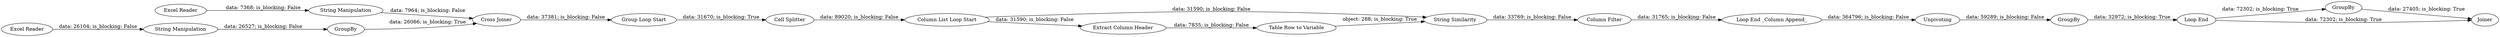 digraph {
	"1750232274433139043_8" [label="Group Loop Start"]
	"4524532239023894298_14" [label=Unpivoting]
	"4524532239023894298_3" [label="String Similarity"]
	"1750232274433139043_26" [label=GroupBy]
	"1750232274433139043_11" [label="Loop End"]
	"1750232274433139043_28" [label=Joiner]
	"1750232274433139043_7" [label="String Manipulation"]
	"1750232274433139043_1" [label="Excel Reader"]
	"4524532239023894298_10" [label="Loop End _Column Append_"]
	"4524532239023894298_20" [label=GroupBy]
	"1750232274433139043_6" [label="String Manipulation"]
	"4524532239023894298_18" [label="Extract Column Header"]
	"1750232274433139043_2" [label="Excel Reader"]
	"1750232274433139043_22" [label="Cross Joiner"]
	"4524532239023894298_19" [label="Table Row to Variable"]
	"4524532239023894298_12" [label="Column Filter"]
	"1750232274433139043_21" [label=GroupBy]
	"4524532239023894298_9" [label="Column List Loop Start"]
	"1750232274433139043_4" [label="Cell Splitter"]
	"1750232274433139043_8" -> "1750232274433139043_4" [label="data: 31670; is_blocking: True"]
	"1750232274433139043_21" -> "1750232274433139043_22" [label="data: 26066; is_blocking: True"]
	"1750232274433139043_11" -> "1750232274433139043_28" [label="data: 72302; is_blocking: True"]
	"1750232274433139043_1" -> "1750232274433139043_7" [label="data: 7368; is_blocking: False"]
	"4524532239023894298_9" -> "4524532239023894298_3" [label="data: 31590; is_blocking: False"]
	"1750232274433139043_22" -> "1750232274433139043_8" [label="data: 37381; is_blocking: False"]
	"1750232274433139043_6" -> "1750232274433139043_21" [label="data: 26527; is_blocking: False"]
	"1750232274433139043_26" -> "1750232274433139043_28" [label="data: 27405; is_blocking: True"]
	"1750232274433139043_4" -> "4524532239023894298_9" [label="data: 89020; is_blocking: False"]
	"1750232274433139043_11" -> "1750232274433139043_26" [label="data: 72302; is_blocking: True"]
	"4524532239023894298_20" -> "1750232274433139043_11" [label="data: 32972; is_blocking: True"]
	"1750232274433139043_2" -> "1750232274433139043_6" [label="data: 26104; is_blocking: False"]
	"4524532239023894298_12" -> "4524532239023894298_10" [label="data: 31765; is_blocking: False"]
	"4524532239023894298_18" -> "4524532239023894298_19" [label="data: 7835; is_blocking: False"]
	"4524532239023894298_9" -> "4524532239023894298_18" [label="data: 31590; is_blocking: False"]
	"1750232274433139043_7" -> "1750232274433139043_22" [label="data: 7964; is_blocking: False"]
	"4524532239023894298_19" -> "4524532239023894298_3" [label="object: 288; is_blocking: True"]
	"4524532239023894298_14" -> "4524532239023894298_20" [label="data: 59289; is_blocking: False"]
	"4524532239023894298_3" -> "4524532239023894298_12" [label="data: 33769; is_blocking: False"]
	"4524532239023894298_10" -> "4524532239023894298_14" [label="data: 364796; is_blocking: False"]
	rankdir=LR
}
